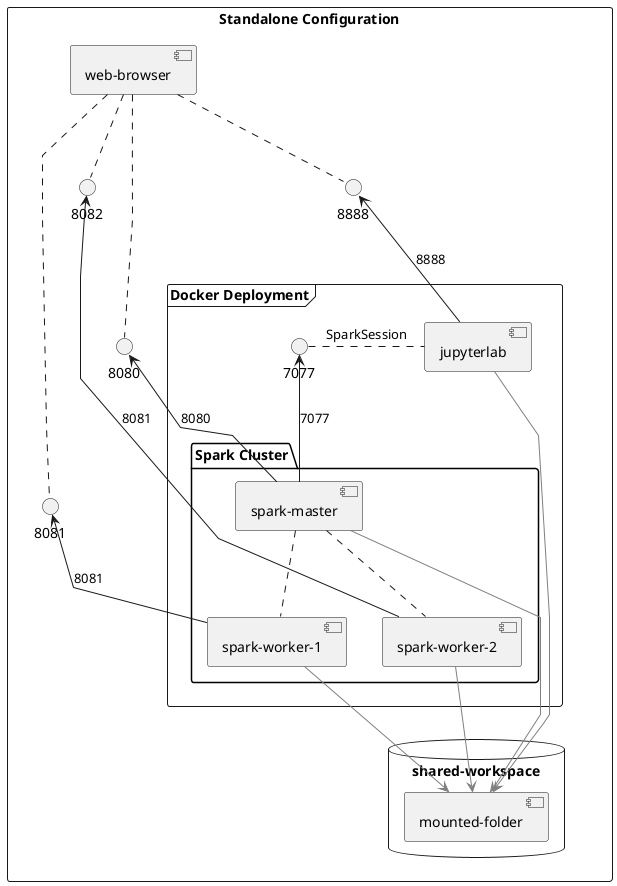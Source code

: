 @startuml

skinparam linetype polyline

rectangle "Standalone Configuration" {
    
    frame "Docker Deployment" {
          [jupyterlab]
          
          package "Spark Cluster" {
              [spark-master]
              [spark-worker-1]
              [spark-worker-2]
              }
        
          [spark-master] -up-> 7077 : 7077
          [jupyterlab] ..left.. 7077: SparkSession
    }
    
    [jupyterlab]
    [spark-master]
    [spark-worker-1]
    [spark-worker-2]
    [spark-master] ..  [spark-worker-1]
    [spark-master] .. [spark-worker-2]
    
    database shared-workspace {
      [mounted-folder] as volume_1
    }
    
    [jupyterlab] -up-> 8888 : 8888
    [spark-master] -up-> 8080 : 8080
    [spark-worker-1] -up-> 8081 : 8081
    [spark-worker-2]  -up-> 8082 : 8081
    
    [jupyterlab] -[#grey]-> volume_1 
    [spark-master] -[#grey]-> volume_1
    [spark-worker-1] -[#grey]-> volume_1
    [spark-worker-2] -[#grey]-> volume_1
    
    [web-browser] .. 8888
    [web-browser] .. 8080
    [web-browser] .. 8081
    [web-browser] .. 8082

}

@enduml

